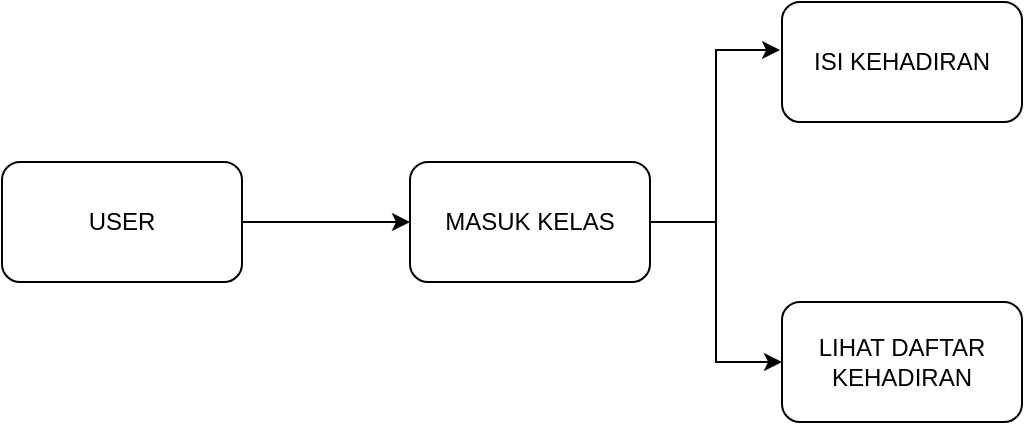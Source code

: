 <mxfile version="24.7.12">
  <diagram name="Halaman-1" id="rs-E0tT7eWCv6tY4ZHQA">
    <mxGraphModel dx="1434" dy="772" grid="1" gridSize="10" guides="1" tooltips="1" connect="1" arrows="1" fold="1" page="1" pageScale="1" pageWidth="827" pageHeight="1169" math="0" shadow="0">
      <root>
        <mxCell id="0" />
        <mxCell id="1" parent="0" />
        <mxCell id="4b2k7UsBIuYoZM2IhbC0-3" style="edgeStyle=orthogonalEdgeStyle;rounded=0;orthogonalLoop=1;jettySize=auto;html=1;exitX=1;exitY=0.5;exitDx=0;exitDy=0;" edge="1" parent="1" source="4b2k7UsBIuYoZM2IhbC0-1" target="4b2k7UsBIuYoZM2IhbC0-2">
          <mxGeometry relative="1" as="geometry" />
        </mxCell>
        <mxCell id="4b2k7UsBIuYoZM2IhbC0-1" value="USER" style="rounded=1;whiteSpace=wrap;html=1;" vertex="1" parent="1">
          <mxGeometry x="90" y="340" width="120" height="60" as="geometry" />
        </mxCell>
        <mxCell id="4b2k7UsBIuYoZM2IhbC0-7" style="edgeStyle=orthogonalEdgeStyle;rounded=0;orthogonalLoop=1;jettySize=auto;html=1;entryX=0;entryY=0.5;entryDx=0;entryDy=0;" edge="1" parent="1" source="4b2k7UsBIuYoZM2IhbC0-2" target="4b2k7UsBIuYoZM2IhbC0-6">
          <mxGeometry relative="1" as="geometry" />
        </mxCell>
        <mxCell id="4b2k7UsBIuYoZM2IhbC0-2" value="MASUK KELAS" style="rounded=1;whiteSpace=wrap;html=1;" vertex="1" parent="1">
          <mxGeometry x="294" y="340" width="120" height="60" as="geometry" />
        </mxCell>
        <mxCell id="4b2k7UsBIuYoZM2IhbC0-4" value="ISI KEHADIRAN" style="rounded=1;whiteSpace=wrap;html=1;" vertex="1" parent="1">
          <mxGeometry x="480" y="260" width="120" height="60" as="geometry" />
        </mxCell>
        <mxCell id="4b2k7UsBIuYoZM2IhbC0-5" style="edgeStyle=orthogonalEdgeStyle;rounded=0;orthogonalLoop=1;jettySize=auto;html=1;exitX=1;exitY=0.5;exitDx=0;exitDy=0;entryX=-0.008;entryY=0.4;entryDx=0;entryDy=0;entryPerimeter=0;" edge="1" parent="1" source="4b2k7UsBIuYoZM2IhbC0-2" target="4b2k7UsBIuYoZM2IhbC0-4">
          <mxGeometry relative="1" as="geometry" />
        </mxCell>
        <mxCell id="4b2k7UsBIuYoZM2IhbC0-6" value="LIHAT DAFTAR KEHADIRAN" style="rounded=1;whiteSpace=wrap;html=1;" vertex="1" parent="1">
          <mxGeometry x="480" y="410" width="120" height="60" as="geometry" />
        </mxCell>
      </root>
    </mxGraphModel>
  </diagram>
</mxfile>
